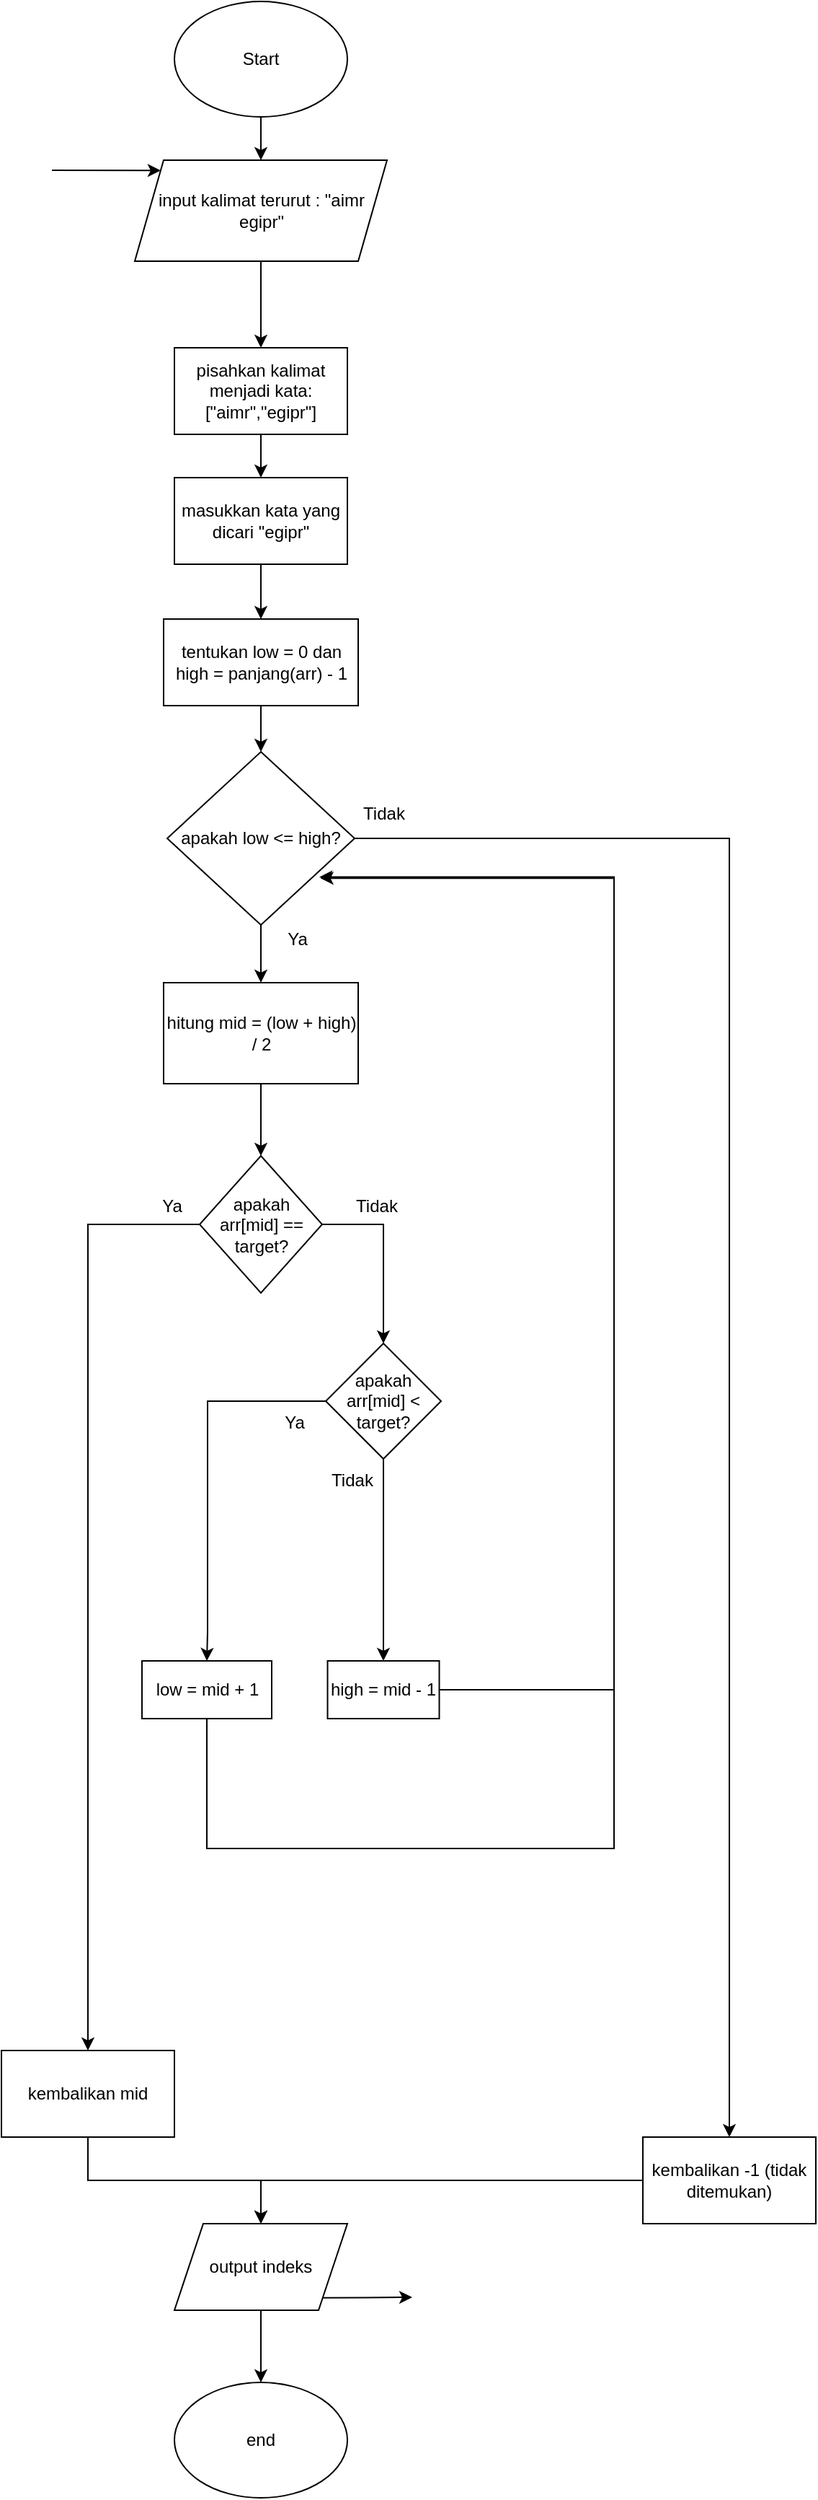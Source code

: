 <mxfile version="24.7.17">
  <diagram name="Page-1" id="Vb4ahqF1lddbK4wUUKDk">
    <mxGraphModel dx="1050" dy="669" grid="1" gridSize="10" guides="1" tooltips="1" connect="1" arrows="1" fold="1" page="1" pageScale="1" pageWidth="690" pageHeight="980" math="0" shadow="0">
      <root>
        <mxCell id="0" />
        <mxCell id="1" parent="0" />
        <mxCell id="9vWU34em9nbh4yDN0YoO-5" value="" style="edgeStyle=orthogonalEdgeStyle;rounded=0;orthogonalLoop=1;jettySize=auto;html=1;" parent="1" source="9vWU34em9nbh4yDN0YoO-1" target="9vWU34em9nbh4yDN0YoO-4" edge="1">
          <mxGeometry relative="1" as="geometry" />
        </mxCell>
        <mxCell id="9vWU34em9nbh4yDN0YoO-1" value="Start" style="ellipse;whiteSpace=wrap;html=1;" parent="1" vertex="1">
          <mxGeometry x="175" y="30" width="120" height="80" as="geometry" />
        </mxCell>
        <mxCell id="9vWU34em9nbh4yDN0YoO-8" value="" style="edgeStyle=orthogonalEdgeStyle;rounded=0;orthogonalLoop=1;jettySize=auto;html=1;" parent="1" source="9vWU34em9nbh4yDN0YoO-4" target="9vWU34em9nbh4yDN0YoO-7" edge="1">
          <mxGeometry relative="1" as="geometry" />
        </mxCell>
        <mxCell id="9vWU34em9nbh4yDN0YoO-4" value="input kalimat terurut : &quot;aimr egipr&quot;" style="shape=parallelogram;perimeter=parallelogramPerimeter;whiteSpace=wrap;html=1;fixedSize=1;" parent="1" vertex="1">
          <mxGeometry x="147.5" y="140" width="175" height="70" as="geometry" />
        </mxCell>
        <mxCell id="9vWU34em9nbh4yDN0YoO-6" value="" style="endArrow=classic;html=1;rounded=0;entryX=0;entryY=0;entryDx=0;entryDy=0;" parent="1" target="9vWU34em9nbh4yDN0YoO-4" edge="1">
          <mxGeometry width="50" height="50" relative="1" as="geometry">
            <mxPoint x="90" y="147" as="sourcePoint" />
            <mxPoint x="260" y="320" as="targetPoint" />
          </mxGeometry>
        </mxCell>
        <mxCell id="9vWU34em9nbh4yDN0YoO-10" value="" style="edgeStyle=orthogonalEdgeStyle;rounded=0;orthogonalLoop=1;jettySize=auto;html=1;" parent="1" source="9vWU34em9nbh4yDN0YoO-7" target="9vWU34em9nbh4yDN0YoO-9" edge="1">
          <mxGeometry relative="1" as="geometry" />
        </mxCell>
        <mxCell id="9vWU34em9nbh4yDN0YoO-7" value="pisahkan kalimat menjadi kata: [&quot;aimr&quot;,&quot;egipr&quot;]" style="whiteSpace=wrap;html=1;" parent="1" vertex="1">
          <mxGeometry x="175" y="270" width="120" height="60" as="geometry" />
        </mxCell>
        <mxCell id="9vWU34em9nbh4yDN0YoO-12" value="" style="edgeStyle=orthogonalEdgeStyle;rounded=0;orthogonalLoop=1;jettySize=auto;html=1;" parent="1" source="9vWU34em9nbh4yDN0YoO-9" target="9vWU34em9nbh4yDN0YoO-11" edge="1">
          <mxGeometry relative="1" as="geometry" />
        </mxCell>
        <mxCell id="9vWU34em9nbh4yDN0YoO-9" value="masukkan kata yang dicari &quot;egipr&quot;" style="whiteSpace=wrap;html=1;" parent="1" vertex="1">
          <mxGeometry x="175" y="360" width="120" height="60" as="geometry" />
        </mxCell>
        <mxCell id="9vWU34em9nbh4yDN0YoO-14" value="" style="edgeStyle=orthogonalEdgeStyle;rounded=0;orthogonalLoop=1;jettySize=auto;html=1;" parent="1" source="9vWU34em9nbh4yDN0YoO-11" target="9vWU34em9nbh4yDN0YoO-13" edge="1">
          <mxGeometry relative="1" as="geometry" />
        </mxCell>
        <mxCell id="9vWU34em9nbh4yDN0YoO-11" value="tentukan low = 0 dan high = panjang(arr) - 1" style="whiteSpace=wrap;html=1;" parent="1" vertex="1">
          <mxGeometry x="167.5" y="458" width="135" height="60" as="geometry" />
        </mxCell>
        <mxCell id="45v6MaSo1azk69zXyoKy-2" value="" style="edgeStyle=orthogonalEdgeStyle;rounded=0;orthogonalLoop=1;jettySize=auto;html=1;" edge="1" parent="1" source="9vWU34em9nbh4yDN0YoO-13" target="45v6MaSo1azk69zXyoKy-1">
          <mxGeometry relative="1" as="geometry" />
        </mxCell>
        <mxCell id="45v6MaSo1azk69zXyoKy-25" style="edgeStyle=orthogonalEdgeStyle;rounded=0;orthogonalLoop=1;jettySize=auto;html=1;entryX=0.5;entryY=0;entryDx=0;entryDy=0;" edge="1" parent="1" source="9vWU34em9nbh4yDN0YoO-13" target="45v6MaSo1azk69zXyoKy-11">
          <mxGeometry relative="1" as="geometry" />
        </mxCell>
        <mxCell id="9vWU34em9nbh4yDN0YoO-13" value="apakah low &amp;lt;= high?" style="rhombus;whiteSpace=wrap;html=1;" parent="1" vertex="1">
          <mxGeometry x="170" y="550" width="130" height="120" as="geometry" />
        </mxCell>
        <mxCell id="9vWU34em9nbh4yDN0YoO-15" value="end" style="ellipse;whiteSpace=wrap;html=1;" parent="1" vertex="1">
          <mxGeometry x="175" y="1680" width="120" height="80" as="geometry" />
        </mxCell>
        <mxCell id="9vWU34em9nbh4yDN0YoO-27" value="Tidak" style="text;html=1;align=center;verticalAlign=middle;resizable=0;points=[];autosize=1;strokeColor=none;fillColor=none;" parent="1" vertex="1">
          <mxGeometry x="295" y="578" width="50" height="30" as="geometry" />
        </mxCell>
        <mxCell id="9vWU34em9nbh4yDN0YoO-28" value="Ya" style="text;html=1;align=center;verticalAlign=middle;resizable=0;points=[];autosize=1;strokeColor=none;fillColor=none;" parent="1" vertex="1">
          <mxGeometry x="240" y="665" width="40" height="30" as="geometry" />
        </mxCell>
        <mxCell id="45v6MaSo1azk69zXyoKy-16" value="" style="edgeStyle=orthogonalEdgeStyle;rounded=0;orthogonalLoop=1;jettySize=auto;html=1;" edge="1" parent="1" source="9vWU34em9nbh4yDN0YoO-31" target="9vWU34em9nbh4yDN0YoO-15">
          <mxGeometry relative="1" as="geometry" />
        </mxCell>
        <mxCell id="9vWU34em9nbh4yDN0YoO-31" value="output indeks" style="shape=parallelogram;perimeter=parallelogramPerimeter;whiteSpace=wrap;html=1;fixedSize=1;" parent="1" vertex="1">
          <mxGeometry x="175" y="1570" width="120" height="60" as="geometry" />
        </mxCell>
        <mxCell id="9vWU34em9nbh4yDN0YoO-35" value="" style="endArrow=classic;html=1;rounded=0;exitX=1;exitY=1;exitDx=0;exitDy=0;" parent="1" source="9vWU34em9nbh4yDN0YoO-31" edge="1">
          <mxGeometry width="50" height="50" relative="1" as="geometry">
            <mxPoint x="300" y="740" as="sourcePoint" />
            <mxPoint x="340" y="1621" as="targetPoint" />
          </mxGeometry>
        </mxCell>
        <mxCell id="45v6MaSo1azk69zXyoKy-4" value="" style="edgeStyle=orthogonalEdgeStyle;rounded=0;orthogonalLoop=1;jettySize=auto;html=1;" edge="1" parent="1" source="45v6MaSo1azk69zXyoKy-1" target="45v6MaSo1azk69zXyoKy-3">
          <mxGeometry relative="1" as="geometry" />
        </mxCell>
        <mxCell id="45v6MaSo1azk69zXyoKy-1" value="hitung mid = (low + high) / 2" style="whiteSpace=wrap;html=1;" vertex="1" parent="1">
          <mxGeometry x="167.5" y="710" width="135" height="70" as="geometry" />
        </mxCell>
        <mxCell id="45v6MaSo1azk69zXyoKy-6" value="" style="edgeStyle=orthogonalEdgeStyle;rounded=0;orthogonalLoop=1;jettySize=auto;html=1;" edge="1" parent="1" source="45v6MaSo1azk69zXyoKy-3" target="45v6MaSo1azk69zXyoKy-5">
          <mxGeometry relative="1" as="geometry" />
        </mxCell>
        <mxCell id="45v6MaSo1azk69zXyoKy-28" style="edgeStyle=orthogonalEdgeStyle;rounded=0;orthogonalLoop=1;jettySize=auto;html=1;entryX=0.5;entryY=0;entryDx=0;entryDy=0;" edge="1" parent="1" source="45v6MaSo1azk69zXyoKy-3" target="45v6MaSo1azk69zXyoKy-7">
          <mxGeometry relative="1" as="geometry" />
        </mxCell>
        <mxCell id="45v6MaSo1azk69zXyoKy-3" value="apakah arr[mid] == target?" style="rhombus;whiteSpace=wrap;html=1;" vertex="1" parent="1">
          <mxGeometry x="192.5" y="830" width="85" height="95" as="geometry" />
        </mxCell>
        <mxCell id="45v6MaSo1azk69zXyoKy-36" style="edgeStyle=orthogonalEdgeStyle;rounded=0;orthogonalLoop=1;jettySize=auto;html=1;entryX=0.5;entryY=0;entryDx=0;entryDy=0;" edge="1" parent="1" source="45v6MaSo1azk69zXyoKy-5" target="9vWU34em9nbh4yDN0YoO-31">
          <mxGeometry relative="1" as="geometry" />
        </mxCell>
        <mxCell id="45v6MaSo1azk69zXyoKy-5" value="kembalikan mid" style="whiteSpace=wrap;html=1;" vertex="1" parent="1">
          <mxGeometry x="55" y="1450" width="120" height="60" as="geometry" />
        </mxCell>
        <mxCell id="45v6MaSo1azk69zXyoKy-29" style="edgeStyle=orthogonalEdgeStyle;rounded=0;orthogonalLoop=1;jettySize=auto;html=1;entryX=0.5;entryY=0;entryDx=0;entryDy=0;" edge="1" parent="1" source="45v6MaSo1azk69zXyoKy-7" target="45v6MaSo1azk69zXyoKy-9">
          <mxGeometry relative="1" as="geometry">
            <Array as="points">
              <mxPoint x="198" y="1000" />
              <mxPoint x="198" y="1160" />
            </Array>
          </mxGeometry>
        </mxCell>
        <mxCell id="45v6MaSo1azk69zXyoKy-38" style="edgeStyle=orthogonalEdgeStyle;rounded=0;orthogonalLoop=1;jettySize=auto;html=1;entryX=0.5;entryY=0;entryDx=0;entryDy=0;" edge="1" parent="1" source="45v6MaSo1azk69zXyoKy-7" target="45v6MaSo1azk69zXyoKy-13">
          <mxGeometry relative="1" as="geometry" />
        </mxCell>
        <mxCell id="45v6MaSo1azk69zXyoKy-7" value="apakah arr[mid] &amp;lt; target?" style="rhombus;whiteSpace=wrap;html=1;" vertex="1" parent="1">
          <mxGeometry x="280" y="960" width="80" height="80" as="geometry" />
        </mxCell>
        <mxCell id="45v6MaSo1azk69zXyoKy-9" value="low = mid + 1" style="whiteSpace=wrap;html=1;" vertex="1" parent="1">
          <mxGeometry x="152.5" y="1180" width="90" height="40" as="geometry" />
        </mxCell>
        <mxCell id="45v6MaSo1azk69zXyoKy-37" style="edgeStyle=orthogonalEdgeStyle;rounded=0;orthogonalLoop=1;jettySize=auto;html=1;entryX=0.5;entryY=0;entryDx=0;entryDy=0;" edge="1" parent="1" source="45v6MaSo1azk69zXyoKy-11" target="9vWU34em9nbh4yDN0YoO-31">
          <mxGeometry relative="1" as="geometry" />
        </mxCell>
        <mxCell id="45v6MaSo1azk69zXyoKy-11" value="kembalikan -1 (tidak ditemukan)" style="whiteSpace=wrap;html=1;" vertex="1" parent="1">
          <mxGeometry x="500" y="1510" width="120" height="60" as="geometry" />
        </mxCell>
        <mxCell id="45v6MaSo1azk69zXyoKy-13" value="high = mid - 1" style="whiteSpace=wrap;html=1;" vertex="1" parent="1">
          <mxGeometry x="281.25" y="1180" width="77.5" height="40" as="geometry" />
        </mxCell>
        <mxCell id="45v6MaSo1azk69zXyoKy-21" value="Ya" style="text;html=1;align=center;verticalAlign=middle;resizable=0;points=[];autosize=1;strokeColor=none;fillColor=none;" vertex="1" parent="1">
          <mxGeometry x="152.5" y="850" width="40" height="30" as="geometry" />
        </mxCell>
        <mxCell id="45v6MaSo1azk69zXyoKy-22" value="Tidak" style="text;html=1;align=center;verticalAlign=middle;resizable=0;points=[];autosize=1;strokeColor=none;fillColor=none;" vertex="1" parent="1">
          <mxGeometry x="272.5" y="1040" width="50" height="30" as="geometry" />
        </mxCell>
        <mxCell id="45v6MaSo1azk69zXyoKy-24" value="Ya" style="text;html=1;align=center;verticalAlign=middle;resizable=0;points=[];autosize=1;strokeColor=none;fillColor=none;" vertex="1" parent="1">
          <mxGeometry x="237.5" y="1000" width="40" height="30" as="geometry" />
        </mxCell>
        <mxCell id="45v6MaSo1azk69zXyoKy-20" value="Tidak" style="text;html=1;align=center;verticalAlign=middle;resizable=0;points=[];autosize=1;strokeColor=none;fillColor=none;" vertex="1" parent="1">
          <mxGeometry x="290" y="850" width="50" height="30" as="geometry" />
        </mxCell>
        <mxCell id="45v6MaSo1azk69zXyoKy-39" style="edgeStyle=orthogonalEdgeStyle;rounded=0;orthogonalLoop=1;jettySize=auto;html=1;entryX=0.818;entryY=0.73;entryDx=0;entryDy=0;entryPerimeter=0;" edge="1" parent="1" source="45v6MaSo1azk69zXyoKy-9" target="9vWU34em9nbh4yDN0YoO-13">
          <mxGeometry relative="1" as="geometry">
            <Array as="points">
              <mxPoint x="198" y="1310" />
              <mxPoint x="480" y="1310" />
              <mxPoint x="480" y="638" />
            </Array>
          </mxGeometry>
        </mxCell>
        <mxCell id="45v6MaSo1azk69zXyoKy-40" style="edgeStyle=orthogonalEdgeStyle;rounded=0;orthogonalLoop=1;jettySize=auto;html=1;entryX=0.812;entryY=0.723;entryDx=0;entryDy=0;entryPerimeter=0;" edge="1" parent="1" source="45v6MaSo1azk69zXyoKy-13" target="9vWU34em9nbh4yDN0YoO-13">
          <mxGeometry relative="1" as="geometry">
            <Array as="points">
              <mxPoint x="480" y="1200" />
              <mxPoint x="480" y="637" />
            </Array>
          </mxGeometry>
        </mxCell>
      </root>
    </mxGraphModel>
  </diagram>
</mxfile>

